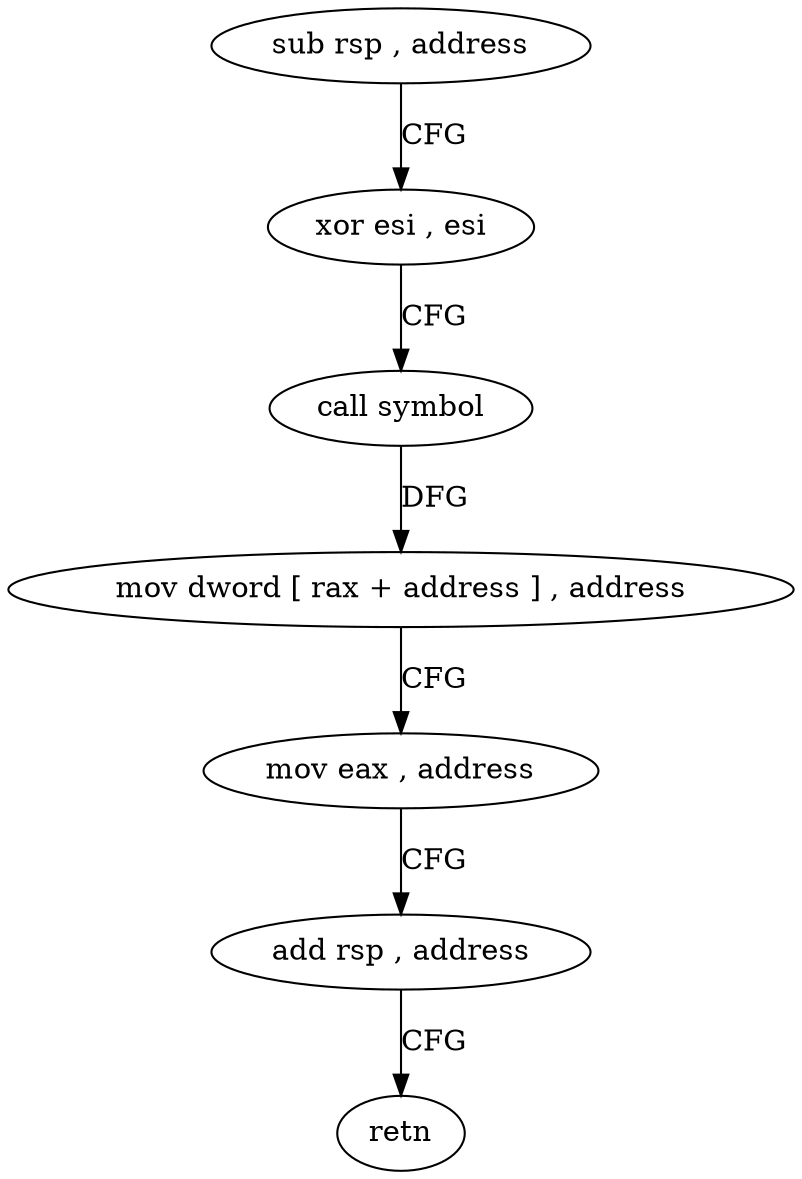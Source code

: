 digraph "func" {
"4244576" [label = "sub rsp , address" ]
"4244580" [label = "xor esi , esi" ]
"4244582" [label = "call symbol" ]
"4244587" [label = "mov dword [ rax + address ] , address" ]
"4244594" [label = "mov eax , address" ]
"4244599" [label = "add rsp , address" ]
"4244603" [label = "retn" ]
"4244576" -> "4244580" [ label = "CFG" ]
"4244580" -> "4244582" [ label = "CFG" ]
"4244582" -> "4244587" [ label = "DFG" ]
"4244587" -> "4244594" [ label = "CFG" ]
"4244594" -> "4244599" [ label = "CFG" ]
"4244599" -> "4244603" [ label = "CFG" ]
}
